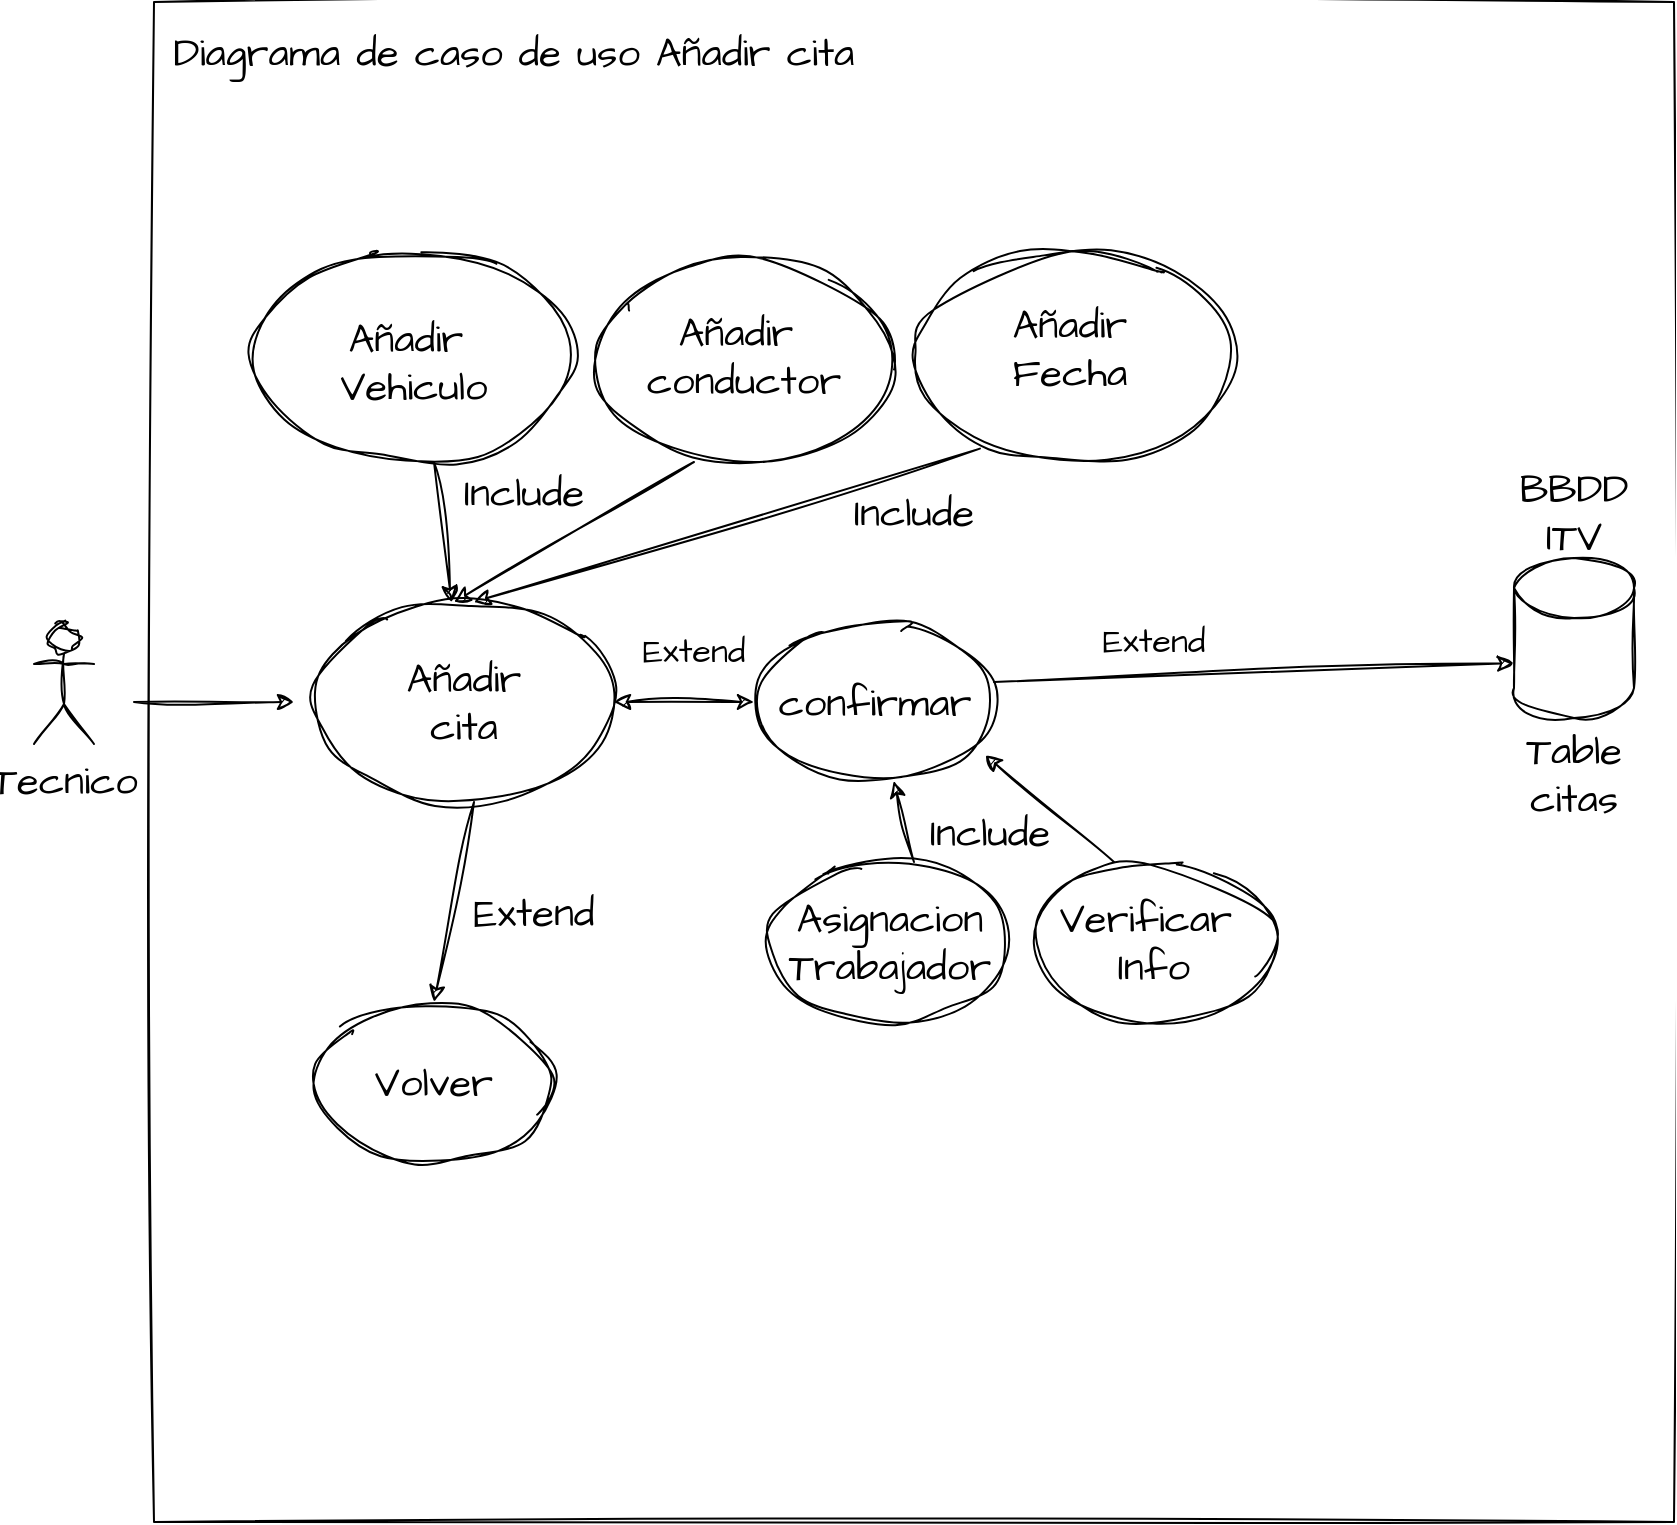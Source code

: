 <mxfile version="20.8.16" type="device"><diagram name="Página-1" id="dfHO47jalvIyfnMXlgef"><mxGraphModel dx="1114" dy="1491" grid="1" gridSize="10" guides="1" tooltips="1" connect="1" arrows="1" fold="1" page="1" pageScale="1" pageWidth="1169" pageHeight="827" math="0" shadow="0"><root><mxCell id="0"/><mxCell id="1" parent="0"/><mxCell id="tqPEOqyni3NTaBRRHa9q-1" value="" style="whiteSpace=wrap;html=1;aspect=fixed;sketch=1;hachureGap=4;jiggle=2;curveFitting=1;fontFamily=Architects Daughter;fontSource=https%3A%2F%2Ffonts.googleapis.com%2Fcss%3Ffamily%3DArchitects%2BDaughter;fontSize=20;" parent="1" vertex="1"><mxGeometry x="110" y="-10" width="760" height="760" as="geometry"/></mxCell><mxCell id="tqPEOqyni3NTaBRRHa9q-4" value="Diagrama de caso de uso Añadir cita" style="text;html=1;strokeColor=none;fillColor=none;align=center;verticalAlign=middle;whiteSpace=wrap;rounded=0;fontSize=20;fontFamily=Architects Daughter;" parent="1" vertex="1"><mxGeometry x="40" width="500" height="30" as="geometry"/></mxCell><mxCell id="tqPEOqyni3NTaBRRHa9q-6" value="" style="ellipse;whiteSpace=wrap;html=1;sketch=1;hachureGap=4;jiggle=2;curveFitting=1;fontFamily=Architects Daughter;fontSource=https%3A%2F%2Ffonts.googleapis.com%2Fcss%3Ffamily%3DArchitects%2BDaughter;fontSize=20;" parent="1" vertex="1"><mxGeometry x="190" y="290" width="150" height="100" as="geometry"/></mxCell><mxCell id="tqPEOqyni3NTaBRRHa9q-7" value="" style="ellipse;whiteSpace=wrap;html=1;sketch=1;hachureGap=4;jiggle=2;curveFitting=1;fontFamily=Architects Daughter;fontSource=https%3A%2F%2Ffonts.googleapis.com%2Fcss%3Ffamily%3DArchitects%2BDaughter;fontSize=20;" parent="1" vertex="1"><mxGeometry x="330" y="120" width="150" height="100" as="geometry"/></mxCell><mxCell id="tqPEOqyni3NTaBRRHa9q-8" value="" style="ellipse;whiteSpace=wrap;html=1;sketch=1;hachureGap=4;jiggle=2;curveFitting=1;fontFamily=Architects Daughter;fontSource=https%3A%2F%2Ffonts.googleapis.com%2Fcss%3Ffamily%3DArchitects%2BDaughter;fontSize=20;" parent="1" vertex="1"><mxGeometry x="160" y="114" width="160" height="106" as="geometry"/></mxCell><mxCell id="tqPEOqyni3NTaBRRHa9q-12" value="" style="endArrow=classic;html=1;rounded=0;sketch=1;hachureGap=4;jiggle=2;curveFitting=1;fontFamily=Architects Daughter;fontSource=https%3A%2F%2Ffonts.googleapis.com%2Fcss%3Ffamily%3DArchitects%2BDaughter;fontSize=16;" parent="1" edge="1"><mxGeometry width="50" height="50" relative="1" as="geometry"><mxPoint x="100" y="340" as="sourcePoint"/><mxPoint x="180" y="340" as="targetPoint"/></mxGeometry></mxCell><mxCell id="tqPEOqyni3NTaBRRHa9q-14" value="Añadir&lt;br&gt;cita" style="text;html=1;strokeColor=none;fillColor=none;align=center;verticalAlign=middle;whiteSpace=wrap;rounded=0;fontSize=20;fontFamily=Architects Daughter;" parent="1" vertex="1"><mxGeometry x="235" y="325" width="60" height="30" as="geometry"/></mxCell><mxCell id="tqPEOqyni3NTaBRRHa9q-18" value="" style="ellipse;whiteSpace=wrap;html=1;sketch=1;hachureGap=4;jiggle=2;curveFitting=1;fontFamily=Architects Daughter;fontSource=https%3A%2F%2Ffonts.googleapis.com%2Fcss%3Ffamily%3DArchitects%2BDaughter;fontSize=20;" parent="1" vertex="1"><mxGeometry x="490" y="114" width="160" height="106" as="geometry"/></mxCell><mxCell id="tqPEOqyni3NTaBRRHa9q-30" value="Tecnico" style="shape=umlActor;verticalLabelPosition=bottom;verticalAlign=top;html=1;outlineConnect=0;sketch=1;hachureGap=4;jiggle=2;curveFitting=1;fontFamily=Architects Daughter;fontSource=https%3A%2F%2Ffonts.googleapis.com%2Fcss%3Ffamily%3DArchitects%2BDaughter;fontSize=20;" parent="1" vertex="1"><mxGeometry x="50" y="301" width="30" height="60" as="geometry"/></mxCell><mxCell id="tqPEOqyni3NTaBRRHa9q-34" value="Asignacion&lt;br&gt;Trabajador" style="ellipse;whiteSpace=wrap;html=1;sketch=1;hachureGap=4;jiggle=2;curveFitting=1;fontFamily=Architects Daughter;fontSource=https%3A%2F%2Ffonts.googleapis.com%2Fcss%3Ffamily%3DArchitects%2BDaughter;fontSize=20;" parent="1" vertex="1"><mxGeometry x="417.5" y="420" width="120" height="80" as="geometry"/></mxCell><mxCell id="tqPEOqyni3NTaBRRHa9q-38" value="" style="ellipse;whiteSpace=wrap;html=1;sketch=1;hachureGap=4;jiggle=2;curveFitting=1;fontFamily=Architects Daughter;fontSource=https%3A%2F%2Ffonts.googleapis.com%2Fcss%3Ffamily%3DArchitects%2BDaughter;fontSize=20;" parent="1" vertex="1"><mxGeometry x="410" y="300" width="120" height="80" as="geometry"/></mxCell><mxCell id="tqPEOqyni3NTaBRRHa9q-51" value="confirmar" style="text;html=1;strokeColor=none;fillColor=none;align=center;verticalAlign=middle;whiteSpace=wrap;rounded=0;fontSize=20;fontFamily=Architects Daughter;" parent="1" vertex="1"><mxGeometry x="442.5" y="320.5" width="55" height="39" as="geometry"/></mxCell><mxCell id="tqPEOqyni3NTaBRRHa9q-54" value="Añadir&amp;nbsp;&lt;br&gt;conductor" style="text;html=1;strokeColor=none;fillColor=none;align=center;verticalAlign=middle;whiteSpace=wrap;rounded=0;fontSize=20;fontFamily=Architects Daughter;" parent="1" vertex="1"><mxGeometry x="350" y="132" width="110" height="70" as="geometry"/></mxCell><mxCell id="tqPEOqyni3NTaBRRHa9q-55" value="Añadir&amp;nbsp;&lt;br&gt;Vehiculo" style="text;html=1;strokeColor=none;fillColor=none;align=center;verticalAlign=middle;whiteSpace=wrap;rounded=0;fontSize=20;fontFamily=Architects Daughter;" parent="1" vertex="1"><mxGeometry x="185" y="135" width="110" height="70" as="geometry"/></mxCell><mxCell id="tqPEOqyni3NTaBRRHa9q-58" value="Añadir&lt;br&gt;Fecha" style="text;html=1;strokeColor=none;fillColor=none;align=center;verticalAlign=middle;whiteSpace=wrap;rounded=0;fontSize=20;fontFamily=Architects Daughter;" parent="1" vertex="1"><mxGeometry x="537.5" y="58" width="60" height="210" as="geometry"/></mxCell><mxCell id="tqPEOqyni3NTaBRRHa9q-71" value="" style="shape=cylinder3;whiteSpace=wrap;html=1;boundedLbl=1;backgroundOutline=1;size=15;sketch=1;hachureGap=4;jiggle=2;curveFitting=1;fontFamily=Architects Daughter;fontSource=https%3A%2F%2Ffonts.googleapis.com%2Fcss%3Ffamily%3DArchitects%2BDaughter;fontSize=16;" parent="1" vertex="1"><mxGeometry x="790" y="268" width="60" height="80" as="geometry"/></mxCell><mxCell id="tqPEOqyni3NTaBRRHa9q-78" value="&lt;font style=&quot;font-size: 20px;&quot;&gt;Volver&lt;/font&gt;" style="ellipse;whiteSpace=wrap;html=1;sketch=1;hachureGap=4;jiggle=2;curveFitting=1;fontFamily=Architects Daughter;fontSource=https%3A%2F%2Ffonts.googleapis.com%2Fcss%3Ffamily%3DArchitects%2BDaughter;fontSize=16;" parent="1" vertex="1"><mxGeometry x="190" y="490" width="120" height="80" as="geometry"/></mxCell><mxCell id="tqPEOqyni3NTaBRRHa9q-79" value="BBDD&lt;br&gt;ITV" style="text;html=1;strokeColor=none;fillColor=none;align=center;verticalAlign=middle;whiteSpace=wrap;rounded=0;fontSize=20;fontFamily=Architects Daughter;" parent="1" vertex="1"><mxGeometry x="790" y="230" width="60" height="30" as="geometry"/></mxCell><mxCell id="tqPEOqyni3NTaBRRHa9q-81" value="Table citas" style="text;html=1;strokeColor=none;fillColor=none;align=center;verticalAlign=middle;whiteSpace=wrap;rounded=0;fontSize=20;fontFamily=Architects Daughter;" parent="1" vertex="1"><mxGeometry x="790" y="361" width="60" height="30" as="geometry"/></mxCell><mxCell id="tqPEOqyni3NTaBRRHa9q-83" value="" style="endArrow=classic;html=1;rounded=0;sketch=1;hachureGap=4;jiggle=2;curveFitting=1;fontFamily=Architects Daughter;fontSource=https%3A%2F%2Ffonts.googleapis.com%2Fcss%3Ffamily%3DArchitects%2BDaughter;fontSize=20;entryX=0.5;entryY=0;entryDx=0;entryDy=0;" parent="1" target="tqPEOqyni3NTaBRRHa9q-78" edge="1"><mxGeometry width="50" height="50" relative="1" as="geometry"><mxPoint x="270" y="390" as="sourcePoint"/><mxPoint x="320" y="340" as="targetPoint"/></mxGeometry></mxCell><mxCell id="tqPEOqyni3NTaBRRHa9q-84" value="" style="endArrow=classic;html=1;rounded=0;sketch=1;hachureGap=4;jiggle=2;curveFitting=1;fontFamily=Architects Daughter;fontSource=https%3A%2F%2Ffonts.googleapis.com%2Fcss%3Ffamily%3DArchitects%2BDaughter;fontSize=20;" parent="1" target="tqPEOqyni3NTaBRRHa9q-6" edge="1"><mxGeometry width="50" height="50" relative="1" as="geometry"><mxPoint x="250" y="220" as="sourcePoint"/><mxPoint x="300" y="170" as="targetPoint"/></mxGeometry></mxCell><mxCell id="tqPEOqyni3NTaBRRHa9q-85" value="" style="endArrow=classic;html=1;rounded=0;sketch=1;hachureGap=4;jiggle=2;curveFitting=1;fontFamily=Architects Daughter;fontSource=https%3A%2F%2Ffonts.googleapis.com%2Fcss%3Ffamily%3DArchitects%2BDaughter;fontSize=20;" parent="1" edge="1"><mxGeometry width="50" height="50" relative="1" as="geometry"><mxPoint x="380" y="220" as="sourcePoint"/><mxPoint x="260" y="290" as="targetPoint"/></mxGeometry></mxCell><mxCell id="tqPEOqyni3NTaBRRHa9q-86" value="" style="endArrow=classic;html=1;rounded=0;sketch=1;hachureGap=4;jiggle=2;curveFitting=1;fontFamily=Architects Daughter;fontSource=https%3A%2F%2Ffonts.googleapis.com%2Fcss%3Ffamily%3DArchitects%2BDaughter;fontSize=20;exitX=0.206;exitY=0.937;exitDx=0;exitDy=0;exitPerimeter=0;" parent="1" source="tqPEOqyni3NTaBRRHa9q-18" edge="1"><mxGeometry width="50" height="50" relative="1" as="geometry"><mxPoint x="380" y="320" as="sourcePoint"/><mxPoint x="270" y="290" as="targetPoint"/></mxGeometry></mxCell><mxCell id="tqPEOqyni3NTaBRRHa9q-87" value="Include" style="text;html=1;strokeColor=none;fillColor=none;align=center;verticalAlign=middle;whiteSpace=wrap;rounded=0;fontSize=20;fontFamily=Architects Daughter;" parent="1" vertex="1"><mxGeometry x="265" y="220" width="60" height="30" as="geometry"/></mxCell><mxCell id="tqPEOqyni3NTaBRRHa9q-89" value="Include" style="text;html=1;strokeColor=none;fillColor=none;align=center;verticalAlign=middle;whiteSpace=wrap;rounded=0;fontSize=20;fontFamily=Architects Daughter;" parent="1" vertex="1"><mxGeometry x="460" y="230" width="60" height="30" as="geometry"/></mxCell><mxCell id="tqPEOqyni3NTaBRRHa9q-90" value="" style="endArrow=classic;html=1;rounded=0;sketch=1;hachureGap=4;jiggle=2;curveFitting=1;fontFamily=Architects Daughter;fontSource=https%3A%2F%2Ffonts.googleapis.com%2Fcss%3Ffamily%3DArchitects%2BDaughter;fontSize=20;" parent="1" target="tqPEOqyni3NTaBRRHa9q-38" edge="1"><mxGeometry width="50" height="50" relative="1" as="geometry"><mxPoint x="490" y="420" as="sourcePoint"/><mxPoint x="540" y="370" as="targetPoint"/></mxGeometry></mxCell><mxCell id="tqPEOqyni3NTaBRRHa9q-91" value="Verificar&amp;nbsp;&lt;br&gt;Info" style="ellipse;whiteSpace=wrap;html=1;sketch=1;hachureGap=4;jiggle=2;curveFitting=1;fontFamily=Architects Daughter;fontSource=https%3A%2F%2Ffonts.googleapis.com%2Fcss%3Ffamily%3DArchitects%2BDaughter;fontSize=20;" parent="1" vertex="1"><mxGeometry x="550" y="420" width="120" height="80" as="geometry"/></mxCell><mxCell id="tqPEOqyni3NTaBRRHa9q-92" value="" style="endArrow=classic;html=1;rounded=0;sketch=1;hachureGap=4;jiggle=2;curveFitting=1;fontFamily=Architects Daughter;fontSource=https%3A%2F%2Ffonts.googleapis.com%2Fcss%3Ffamily%3DArchitects%2BDaughter;fontSize=17;entryX=0.964;entryY=0.833;entryDx=0;entryDy=0;entryPerimeter=0;" parent="1" target="tqPEOqyni3NTaBRRHa9q-38" edge="1"><mxGeometry width="50" height="50" relative="1" as="geometry"><mxPoint x="590" y="420" as="sourcePoint"/><mxPoint x="640" y="370" as="targetPoint"/></mxGeometry></mxCell><mxCell id="tqPEOqyni3NTaBRRHa9q-93" value="" style="endArrow=classic;startArrow=classic;html=1;rounded=0;sketch=1;hachureGap=4;jiggle=2;curveFitting=1;fontFamily=Architects Daughter;fontSource=https%3A%2F%2Ffonts.googleapis.com%2Fcss%3Ffamily%3DArchitects%2BDaughter;fontSize=17;entryX=0;entryY=0.5;entryDx=0;entryDy=0;" parent="1" target="tqPEOqyni3NTaBRRHa9q-38" edge="1"><mxGeometry width="50" height="50" relative="1" as="geometry"><mxPoint x="340" y="340" as="sourcePoint"/><mxPoint x="390" y="290" as="targetPoint"/></mxGeometry></mxCell><mxCell id="tqPEOqyni3NTaBRRHa9q-94" value="Include" style="text;html=1;strokeColor=none;fillColor=none;align=center;verticalAlign=middle;whiteSpace=wrap;rounded=0;fontSize=20;fontFamily=Architects Daughter;" parent="1" vertex="1"><mxGeometry x="497.5" y="390" width="60" height="30" as="geometry"/></mxCell><mxCell id="tqPEOqyni3NTaBRRHa9q-95" value="Extend" style="text;html=1;strokeColor=none;fillColor=none;align=center;verticalAlign=middle;whiteSpace=wrap;rounded=0;fontSize=17;fontFamily=Architects Daughter;" parent="1" vertex="1"><mxGeometry x="350" y="300" width="60" height="30" as="geometry"/></mxCell><mxCell id="tqPEOqyni3NTaBRRHa9q-96" value="Extend" style="text;html=1;strokeColor=none;fillColor=none;align=center;verticalAlign=middle;whiteSpace=wrap;rounded=0;fontSize=20;fontFamily=Architects Daughter;" parent="1" vertex="1"><mxGeometry x="270" y="430" width="60" height="30" as="geometry"/></mxCell><mxCell id="tqPEOqyni3NTaBRRHa9q-98" value="" style="endArrow=classic;html=1;rounded=0;sketch=1;hachureGap=4;jiggle=2;curveFitting=1;fontFamily=Architects Daughter;fontSource=https%3A%2F%2Ffonts.googleapis.com%2Fcss%3Ffamily%3DArchitects%2BDaughter;fontSize=17;entryX=0;entryY=0;entryDx=0;entryDy=52.5;entryPerimeter=0;" parent="1" target="tqPEOqyni3NTaBRRHa9q-71" edge="1"><mxGeometry width="50" height="50" relative="1" as="geometry"><mxPoint x="530" y="330" as="sourcePoint"/><mxPoint x="580" y="280" as="targetPoint"/></mxGeometry></mxCell><mxCell id="tqPEOqyni3NTaBRRHa9q-99" value="Extend" style="text;html=1;strokeColor=none;fillColor=none;align=center;verticalAlign=middle;whiteSpace=wrap;rounded=0;fontSize=17;fontFamily=Architects Daughter;" parent="1" vertex="1"><mxGeometry x="580" y="295" width="60" height="30" as="geometry"/></mxCell></root></mxGraphModel></diagram></mxfile>